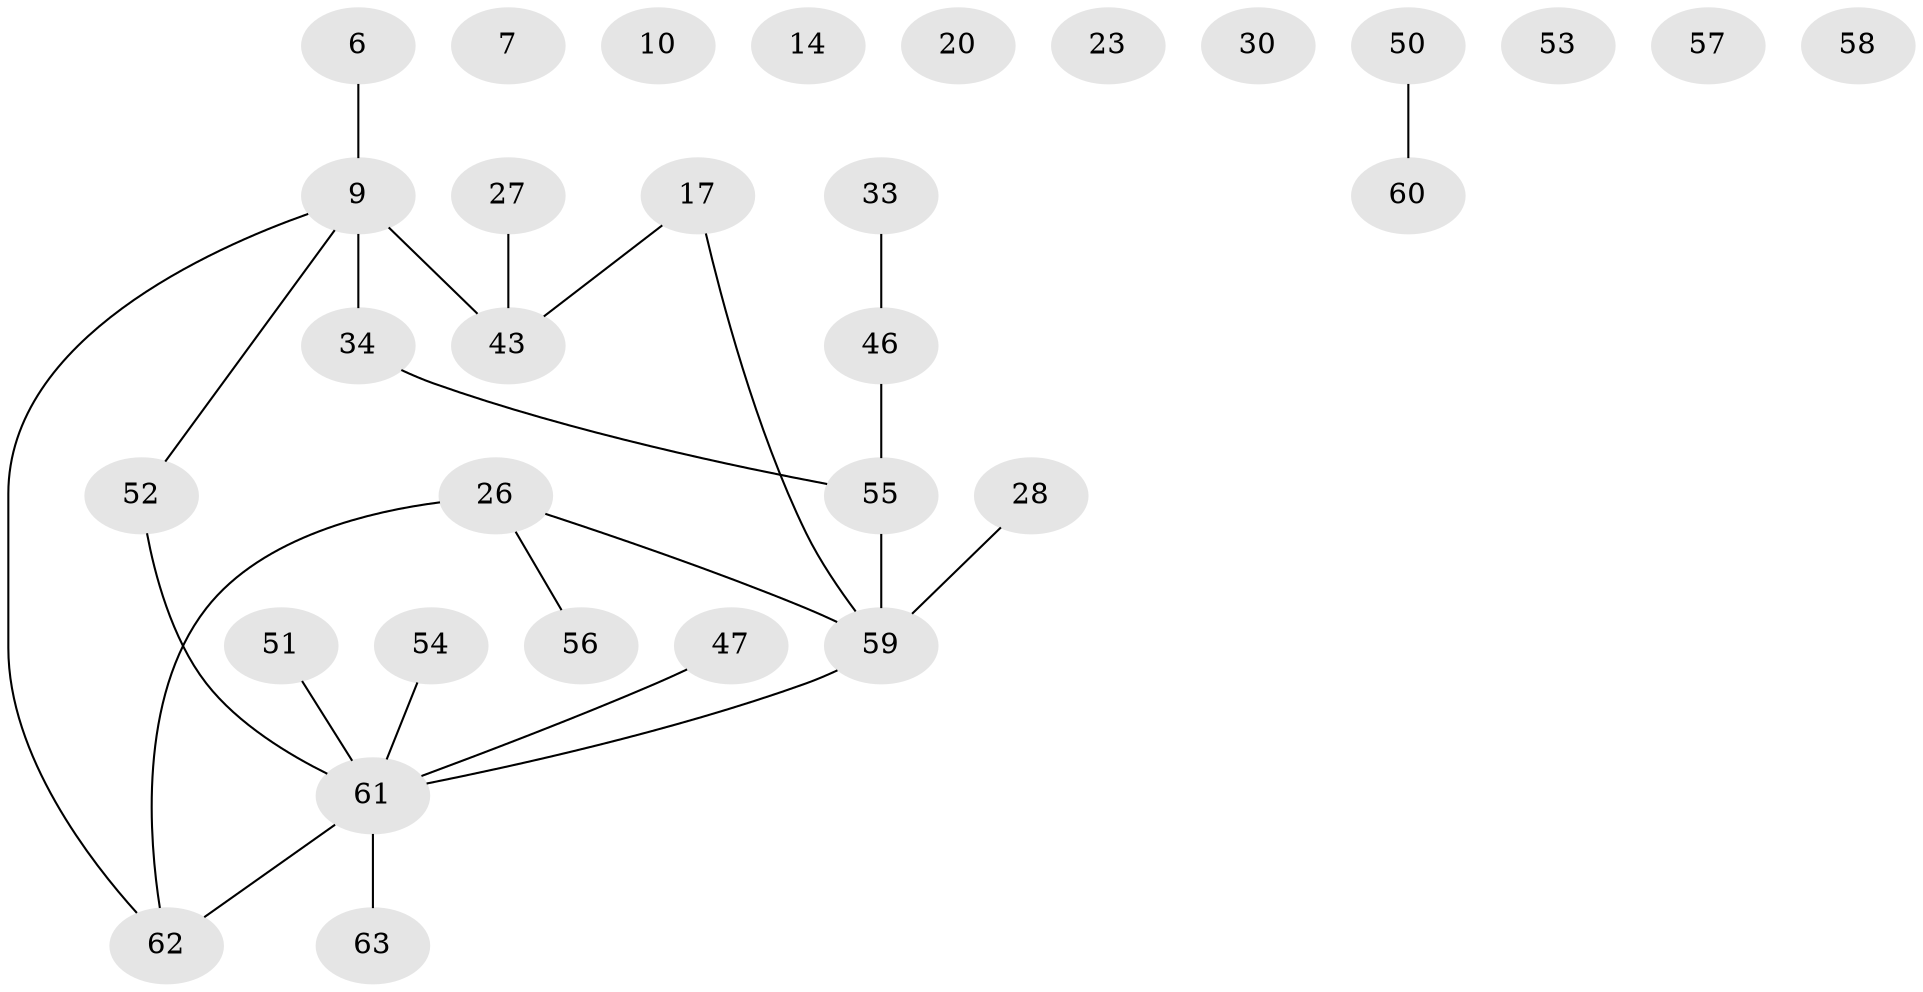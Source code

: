 // original degree distribution, {2: 0.23809523809523808, 1: 0.3333333333333333, 0: 0.09523809523809523, 6: 0.031746031746031744, 3: 0.23809523809523808, 4: 0.06349206349206349}
// Generated by graph-tools (version 1.1) at 2025/43/03/04/25 21:43:43]
// undirected, 31 vertices, 24 edges
graph export_dot {
graph [start="1"]
  node [color=gray90,style=filled];
  6;
  7;
  9;
  10 [super="+3"];
  14;
  17;
  20 [super="+2+15"];
  23;
  26 [super="+12+21"];
  27;
  28;
  30;
  33;
  34;
  43 [super="+29"];
  46 [super="+37"];
  47;
  50 [super="+22"];
  51;
  52 [super="+11"];
  53 [super="+5"];
  54;
  55 [super="+1+49"];
  56 [super="+4"];
  57;
  58;
  59 [super="+16+32+25"];
  60 [super="+41"];
  61 [super="+31+36+35+48+44+45"];
  62;
  63 [super="+42"];
  6 -- 9;
  9 -- 34;
  9 -- 43 [weight=2];
  9 -- 62;
  9 -- 52;
  17 -- 43;
  17 -- 59;
  26 -- 62 [weight=2];
  26 -- 56;
  26 -- 59;
  27 -- 43;
  28 -- 59;
  33 -- 46;
  34 -- 55;
  46 -- 55 [weight=3];
  47 -- 61;
  50 -- 60;
  51 -- 61;
  52 -- 61;
  54 -- 61;
  55 -- 59 [weight=3];
  59 -- 61;
  61 -- 62;
  61 -- 63;
}
